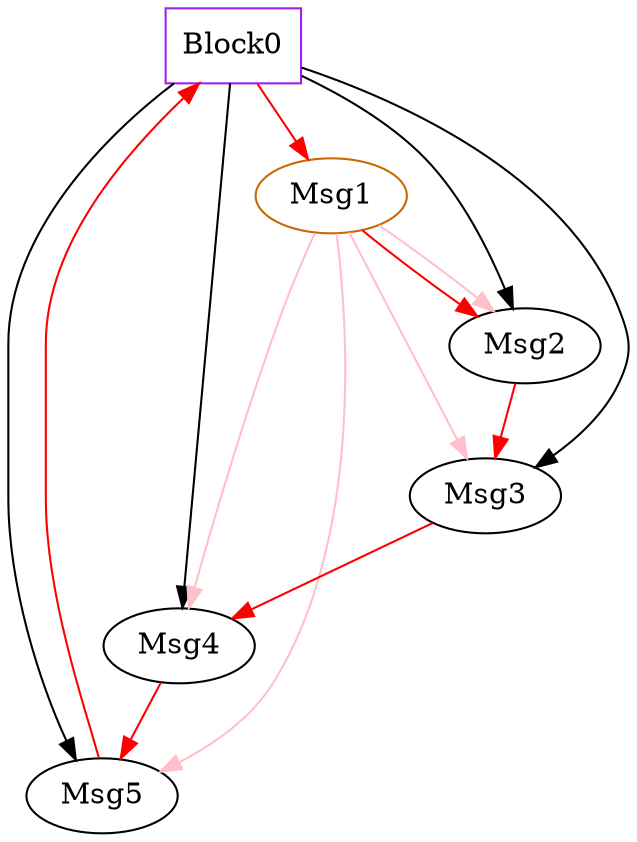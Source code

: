 digraph "reference-loop4" {
  node [cpu=0 pattern=ref1 type=tmsg toffs=0 tef=0 patentry=0 patexit=0 fid=1 style=filled color=black fillcolor=white shape=oval]
  Block0 [type=block tperiod=1000000000 patexit=1 qlo=1 color=purple shape=rectangle]
  Msg1 [patentry=1 gid=1 evtno=1 par="0x215001" color=darkorange3]
  Msg2 [gid=2 evtno=2 par="0x225002" toffs=200000000]
  Msg3 [gid=3 evtno=3 par="0x225003" toffs=300000000]
  Msg4 [gid=4 evtno=4 par="0x225004" toffs=400000000]
  Msg5 [gid=5 evtno=5 par="0x225005" toffs=500000000]
  Block0 -> Msg1 -> Msg2 -> Msg3 -> Msg4 -> Msg5 -> Block0 [type=defdst color=red]
  Msg1 -> Msg2 [type=reference fieldhead="0x14" fieldtail="0x14" fieldwidth=64 color=pink]
  Msg1 -> Msg3 [type=reference fieldhead="0x14" fieldtail="0x14" fieldwidth=64 color=pink]
  Msg1 -> Msg4 [type=reference fieldhead="0x14" fieldtail="0x14" fieldwidth=64 color=pink]
  Msg1 -> Msg5 [type=reference fieldhead="0x14" fieldtail="0x14" fieldwidth=64 color=pink]
  // 0x14/64 = par
  // 0x30/64 = address of defdst target
  Block0 -> Msg2 [type=altdst color=black]
  Block0 -> Msg3 [type=altdst color=black]
  Block0 -> Msg4 [type=altdst color=black]
  Block0 -> Msg5 [type=altdst color=black]
}
